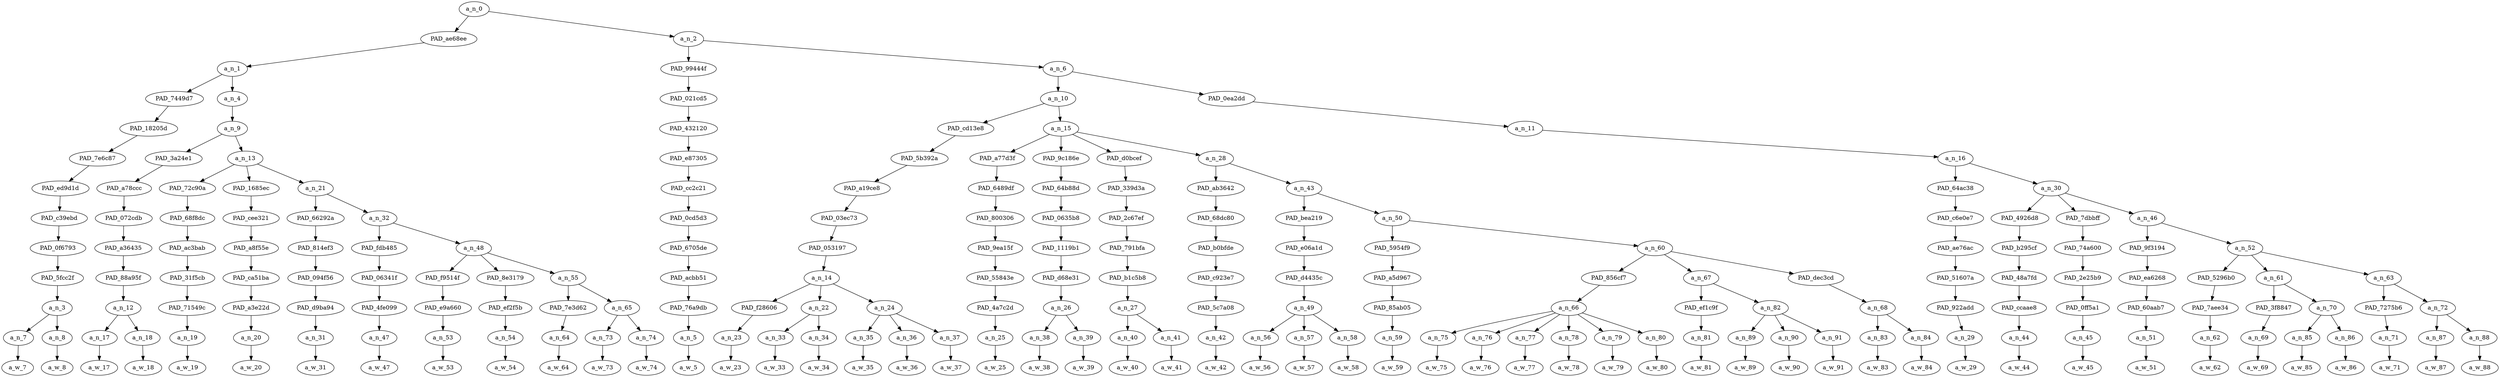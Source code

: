 strict digraph "" {
	a_n_0	[div_dir=1,
		index=0,
		level=12,
		pos="12.22677951388889,12!",
		text_span="[0, 1, 2, 3, 4, 5, 6, 7, 8, 9, 10, 11, 12, 13, 14, 15, 16, 17, 18, 19, 20, 21, 22, 23, 24, 25, 26, 27, 28, 29, 30, 31, 32, 33, 34, \
35, 36, 37, 38, 39, 40, 41, 42, 43, 44, 45, 46, 47, 48, 49, 50, 51, 52]",
		value=1.00000001];
	PAD_ae68ee	[div_dir=1,
		index=0,
		level=11,
		pos="2.213541666666667,11!",
		text_span="[0, 1, 2, 3, 4, 5, 6, 7, 8, 9, 10, 11, 12]",
		value=0.31120573];
	a_n_0 -> PAD_ae68ee;
	a_n_2	[div_dir=1,
		index=1,
		level=11,
		pos="22.24001736111111,11!",
		text_span="[13, 14, 15, 16, 17, 18, 19, 20, 21, 22, 23, 24, 25, 26, 27, 28, 29, 30, 31, 32, 33, 34, 35, 36, 37, 38, 39, 40, 41, 42, 43, 44, \
45, 46, 47, 48, 49, 50, 51, 52]",
		value=0.68834844];
	a_n_0 -> a_n_2;
	a_n_1	[div_dir=1,
		index=0,
		level=10,
		pos="2.213541666666667,10!",
		text_span="[0, 1, 2, 3, 4, 5, 6, 7, 8, 9, 10, 11, 12]",
		value=0.31120573];
	PAD_ae68ee -> a_n_1;
	PAD_7449d7	[div_dir=1,
		index=0,
		level=9,
		pos="0.5,9!",
		text_span="[0, 1]",
		value=0.05360829];
	a_n_1 -> PAD_7449d7;
	a_n_4	[div_dir=1,
		index=1,
		level=9,
		pos="3.9270833333333335,9!",
		text_span="[2, 3, 4, 5, 6, 7, 8, 9, 10, 11, 12]",
		value=0.25721096];
	a_n_1 -> a_n_4;
	PAD_18205d	[div_dir=1,
		index=0,
		level=8,
		pos="0.5,8!",
		text_span="[0, 1]",
		value=0.05360829];
	PAD_7449d7 -> PAD_18205d;
	PAD_7e6c87	[div_dir=1,
		index=0,
		level=7,
		pos="0.5,7!",
		text_span="[0, 1]",
		value=0.05360829];
	PAD_18205d -> PAD_7e6c87;
	PAD_ed9d1d	[div_dir=1,
		index=0,
		level=6,
		pos="0.5,6!",
		text_span="[0, 1]",
		value=0.05360829];
	PAD_7e6c87 -> PAD_ed9d1d;
	PAD_c39ebd	[div_dir=1,
		index=0,
		level=5,
		pos="0.5,5!",
		text_span="[0, 1]",
		value=0.05360829];
	PAD_ed9d1d -> PAD_c39ebd;
	PAD_0f6793	[div_dir=1,
		index=0,
		level=4,
		pos="0.5,4!",
		text_span="[0, 1]",
		value=0.05360829];
	PAD_c39ebd -> PAD_0f6793;
	PAD_5fcc2f	[div_dir=1,
		index=0,
		level=3,
		pos="0.5,3!",
		text_span="[0, 1]",
		value=0.05360829];
	PAD_0f6793 -> PAD_5fcc2f;
	a_n_3	[div_dir=1,
		index=0,
		level=2,
		pos="0.5,2!",
		text_span="[0, 1]",
		value=0.05360829];
	PAD_5fcc2f -> a_n_3;
	a_n_7	[div_dir=1,
		index=0,
		level=1,
		pos="0.0,1!",
		text_span="[0]",
		value=0.03340956];
	a_n_3 -> a_n_7;
	a_n_8	[div_dir=-1,
		index=1,
		level=1,
		pos="1.0,1!",
		text_span="[1]",
		value=0.01992515];
	a_n_3 -> a_n_8;
	a_w_7	[div_dir=0,
		index=0,
		level=0,
		pos="0,0!",
		text_span="[0]",
		value=pro];
	a_n_7 -> a_w_7;
	a_w_8	[div_dir=0,
		index=1,
		level=0,
		pos="1,0!",
		text_span="[1]",
		value=tip];
	a_n_8 -> a_w_8;
	a_n_9	[div_dir=1,
		index=1,
		level=8,
		pos="3.9270833333333335,8!",
		text_span="[2, 3, 4, 5, 6, 7, 8, 9, 10, 11, 12]",
		value=0.25690067];
	a_n_4 -> a_n_9;
	PAD_3a24e1	[div_dir=1,
		index=1,
		level=7,
		pos="2.5,7!",
		text_span="[2, 3]",
		value=0.12729480];
	a_n_9 -> PAD_3a24e1;
	a_n_13	[div_dir=1,
		index=2,
		level=7,
		pos="5.354166666666667,7!",
		text_span="[4, 5, 6, 7, 8, 9, 10, 11, 12]",
		value=0.12929558];
	a_n_9 -> a_n_13;
	PAD_a78ccc	[div_dir=1,
		index=1,
		level=6,
		pos="2.5,6!",
		text_span="[2, 3]",
		value=0.12729480];
	PAD_3a24e1 -> PAD_a78ccc;
	PAD_072cdb	[div_dir=1,
		index=1,
		level=5,
		pos="2.5,5!",
		text_span="[2, 3]",
		value=0.12729480];
	PAD_a78ccc -> PAD_072cdb;
	PAD_a36435	[div_dir=1,
		index=1,
		level=4,
		pos="2.5,4!",
		text_span="[2, 3]",
		value=0.12729480];
	PAD_072cdb -> PAD_a36435;
	PAD_88a95f	[div_dir=1,
		index=1,
		level=3,
		pos="2.5,3!",
		text_span="[2, 3]",
		value=0.12729480];
	PAD_a36435 -> PAD_88a95f;
	a_n_12	[div_dir=1,
		index=1,
		level=2,
		pos="2.5,2!",
		text_span="[2, 3]",
		value=0.12729480];
	PAD_88a95f -> a_n_12;
	a_n_17	[div_dir=-1,
		index=2,
		level=1,
		pos="2.0,1!",
		text_span="[2]",
		value=0.02654278];
	a_n_12 -> a_n_17;
	a_n_18	[div_dir=1,
		index=3,
		level=1,
		pos="3.0,1!",
		text_span="[3]",
		value=0.10038490];
	a_n_12 -> a_n_18;
	a_w_17	[div_dir=0,
		index=2,
		level=0,
		pos="2,0!",
		text_span="[2]",
		value=the];
	a_n_17 -> a_w_17;
	a_w_18	[div_dir=0,
		index=3,
		level=0,
		pos="3,0!",
		text_span="[3]",
		value=niggers];
	a_n_18 -> a_w_18;
	PAD_72c90a	[div_dir=1,
		index=2,
		level=6,
		pos="4.0,6!",
		text_span="[4]",
		value=0.01042617];
	a_n_13 -> PAD_72c90a;
	PAD_1685ec	[div_dir=-1,
		index=3,
		level=6,
		pos="5.0,6!",
		text_span="[5]",
		value=0.00851120];
	a_n_13 -> PAD_1685ec;
	a_n_21	[div_dir=1,
		index=4,
		level=6,
		pos="7.0625,6!",
		text_span="[6, 7, 8, 9, 10, 11, 12]",
		value=0.11021632];
	a_n_13 -> a_n_21;
	PAD_68f8dc	[div_dir=1,
		index=2,
		level=5,
		pos="4.0,5!",
		text_span="[4]",
		value=0.01042617];
	PAD_72c90a -> PAD_68f8dc;
	PAD_ac3bab	[div_dir=1,
		index=2,
		level=4,
		pos="4.0,4!",
		text_span="[4]",
		value=0.01042617];
	PAD_68f8dc -> PAD_ac3bab;
	PAD_31f5cb	[div_dir=1,
		index=2,
		level=3,
		pos="4.0,3!",
		text_span="[4]",
		value=0.01042617];
	PAD_ac3bab -> PAD_31f5cb;
	PAD_71549c	[div_dir=1,
		index=2,
		level=2,
		pos="4.0,2!",
		text_span="[4]",
		value=0.01042617];
	PAD_31f5cb -> PAD_71549c;
	a_n_19	[div_dir=1,
		index=4,
		level=1,
		pos="4.0,1!",
		text_span="[4]",
		value=0.01042617];
	PAD_71549c -> a_n_19;
	a_w_19	[div_dir=0,
		index=4,
		level=0,
		pos="4,0!",
		text_span="[4]",
		value=do];
	a_n_19 -> a_w_19;
	PAD_cee321	[div_dir=-1,
		index=3,
		level=5,
		pos="5.0,5!",
		text_span="[5]",
		value=0.00851120];
	PAD_1685ec -> PAD_cee321;
	PAD_a8f55e	[div_dir=-1,
		index=3,
		level=4,
		pos="5.0,4!",
		text_span="[5]",
		value=0.00851120];
	PAD_cee321 -> PAD_a8f55e;
	PAD_ca51ba	[div_dir=-1,
		index=3,
		level=3,
		pos="5.0,3!",
		text_span="[5]",
		value=0.00851120];
	PAD_a8f55e -> PAD_ca51ba;
	PAD_a3e22d	[div_dir=-1,
		index=3,
		level=2,
		pos="5.0,2!",
		text_span="[5]",
		value=0.00851120];
	PAD_ca51ba -> PAD_a3e22d;
	a_n_20	[div_dir=-1,
		index=5,
		level=1,
		pos="5.0,1!",
		text_span="[5]",
		value=0.00851120];
	PAD_a3e22d -> a_n_20;
	a_w_20	[div_dir=0,
		index=5,
		level=0,
		pos="5,0!",
		text_span="[5]",
		value=not];
	a_n_20 -> a_w_20;
	PAD_66292a	[div_dir=1,
		index=4,
		level=5,
		pos="6.0,5!",
		text_span="[6]",
		value=0.00985726];
	a_n_21 -> PAD_66292a;
	a_n_32	[div_dir=1,
		index=5,
		level=5,
		pos="8.125,5!",
		text_span="[7, 8, 9, 10, 11, 12]",
		value=0.10020327];
	a_n_21 -> a_n_32;
	PAD_814ef3	[div_dir=1,
		index=4,
		level=4,
		pos="6.0,4!",
		text_span="[6]",
		value=0.00985726];
	PAD_66292a -> PAD_814ef3;
	PAD_094f56	[div_dir=1,
		index=4,
		level=3,
		pos="6.0,3!",
		text_span="[6]",
		value=0.00985726];
	PAD_814ef3 -> PAD_094f56;
	PAD_d9ba94	[div_dir=1,
		index=4,
		level=2,
		pos="6.0,2!",
		text_span="[6]",
		value=0.00985726];
	PAD_094f56 -> PAD_d9ba94;
	a_n_31	[div_dir=1,
		index=6,
		level=1,
		pos="6.0,1!",
		text_span="[6]",
		value=0.00985726];
	PAD_d9ba94 -> a_n_31;
	a_w_31	[div_dir=0,
		index=6,
		level=0,
		pos="6,0!",
		text_span="[6]",
		value=care];
	a_n_31 -> a_w_31;
	PAD_fdb485	[div_dir=1,
		index=5,
		level=4,
		pos="7.0,4!",
		text_span="[7]",
		value=0.00865190];
	a_n_32 -> PAD_fdb485;
	a_n_48	[div_dir=1,
		index=6,
		level=4,
		pos="9.25,4!",
		text_span="[8, 9, 10, 11, 12]",
		value=0.09140537];
	a_n_32 -> a_n_48;
	PAD_06341f	[div_dir=1,
		index=5,
		level=3,
		pos="7.0,3!",
		text_span="[7]",
		value=0.00865190];
	PAD_fdb485 -> PAD_06341f;
	PAD_4fe099	[div_dir=1,
		index=5,
		level=2,
		pos="7.0,2!",
		text_span="[7]",
		value=0.00865190];
	PAD_06341f -> PAD_4fe099;
	a_n_47	[div_dir=1,
		index=7,
		level=1,
		pos="7.0,1!",
		text_span="[7]",
		value=0.00865190];
	PAD_4fe099 -> a_n_47;
	a_w_47	[div_dir=0,
		index=7,
		level=0,
		pos="7,0!",
		text_span="[7]",
		value=if];
	a_n_47 -> a_w_47;
	PAD_f9514f	[div_dir=1,
		index=6,
		level=3,
		pos="8.0,3!",
		text_span="[8]",
		value=0.01058551];
	a_n_48 -> PAD_f9514f;
	PAD_8e3179	[div_dir=-1,
		index=7,
		level=3,
		pos="9.0,3!",
		text_span="[9]",
		value=0.00914380];
	a_n_48 -> PAD_8e3179;
	a_n_55	[div_dir=1,
		index=8,
		level=3,
		pos="10.75,3!",
		text_span="[10, 11, 12]",
		value=0.07153117];
	a_n_48 -> a_n_55;
	PAD_e9a660	[div_dir=1,
		index=6,
		level=2,
		pos="8.0,2!",
		text_span="[8]",
		value=0.01058551];
	PAD_f9514f -> PAD_e9a660;
	a_n_53	[div_dir=1,
		index=8,
		level=1,
		pos="8.0,1!",
		text_span="[8]",
		value=0.01058551];
	PAD_e9a660 -> a_n_53;
	a_w_53	[div_dir=0,
		index=8,
		level=0,
		pos="8,0!",
		text_span="[8]",
		value=you];
	a_n_53 -> a_w_53;
	PAD_ef2f5b	[div_dir=-1,
		index=7,
		level=2,
		pos="9.0,2!",
		text_span="[9]",
		value=0.00914380];
	PAD_8e3179 -> PAD_ef2f5b;
	a_n_54	[div_dir=-1,
		index=9,
		level=1,
		pos="9.0,1!",
		text_span="[9]",
		value=0.00914380];
	PAD_ef2f5b -> a_n_54;
	a_w_54	[div_dir=0,
		index=9,
		level=0,
		pos="9,0!",
		text_span="[9]",
		value=never];
	a_n_54 -> a_w_54;
	PAD_7e3d62	[div_dir=1,
		index=8,
		level=2,
		pos="10.0,2!",
		text_span="[10]",
		value=0.01147275];
	a_n_55 -> PAD_7e3d62;
	a_n_65	[div_dir=1,
		index=9,
		level=2,
		pos="11.5,2!",
		text_span="[11, 12]",
		value=0.05991284];
	a_n_55 -> a_n_65;
	a_n_64	[div_dir=1,
		index=10,
		level=1,
		pos="10.0,1!",
		text_span="[10]",
		value=0.01147275];
	PAD_7e3d62 -> a_n_64;
	a_w_64	[div_dir=0,
		index=10,
		level=0,
		pos="10,0!",
		text_span="[10]",
		value=owned];
	a_n_64 -> a_w_64;
	a_n_73	[div_dir=1,
		index=11,
		level=1,
		pos="11.0,1!",
		text_span="[11]",
		value=0.01964088];
	a_n_65 -> a_n_73;
	a_n_74	[div_dir=1,
		index=12,
		level=1,
		pos="12.0,1!",
		text_span="[12]",
		value=0.04011290];
	a_n_65 -> a_n_74;
	a_w_73	[div_dir=0,
		index=11,
		level=0,
		pos="11,0!",
		text_span="[11]",
		value=slaves];
	a_n_73 -> a_w_73;
	a_w_74	[div_dir=0,
		index=12,
		level=0,
		pos="12,0!",
		text_span="[12]",
		value=granddaddy];
	a_n_74 -> a_w_74;
	PAD_99444f	[div_dir=1,
		index=1,
		level=10,
		pos="13.0,10!",
		text_span="[13]",
		value=0.01380167];
	a_n_2 -> PAD_99444f;
	a_n_6	[div_dir=1,
		index=2,
		level=10,
		pos="31.48003472222222,10!",
		text_span="[14, 15, 16, 17, 18, 19, 20, 21, 22, 23, 24, 25, 26, 27, 28, 29, 30, 31, 32, 33, 34, 35, 36, 37, 38, 39, 40, 41, 42, 43, 44, 45, \
46, 47, 48, 49, 50, 51, 52]",
		value=0.67425942];
	a_n_2 -> a_n_6;
	PAD_021cd5	[div_dir=1,
		index=2,
		level=9,
		pos="13.0,9!",
		text_span="[13]",
		value=0.01380167];
	PAD_99444f -> PAD_021cd5;
	PAD_432120	[div_dir=1,
		index=2,
		level=8,
		pos="13.0,8!",
		text_span="[13]",
		value=0.01380167];
	PAD_021cd5 -> PAD_432120;
	PAD_e87305	[div_dir=1,
		index=3,
		level=7,
		pos="13.0,7!",
		text_span="[13]",
		value=0.01380167];
	PAD_432120 -> PAD_e87305;
	PAD_cc2c21	[div_dir=1,
		index=5,
		level=6,
		pos="13.0,6!",
		text_span="[13]",
		value=0.01380167];
	PAD_e87305 -> PAD_cc2c21;
	PAD_0cd5d3	[div_dir=1,
		index=6,
		level=5,
		pos="13.0,5!",
		text_span="[13]",
		value=0.01380167];
	PAD_cc2c21 -> PAD_0cd5d3;
	PAD_6705de	[div_dir=1,
		index=7,
		level=4,
		pos="13.0,4!",
		text_span="[13]",
		value=0.01380167];
	PAD_0cd5d3 -> PAD_6705de;
	PAD_acbb51	[div_dir=1,
		index=9,
		level=3,
		pos="13.0,3!",
		text_span="[13]",
		value=0.01380167];
	PAD_6705de -> PAD_acbb51;
	PAD_76a9db	[div_dir=1,
		index=10,
		level=2,
		pos="13.0,2!",
		text_span="[13]",
		value=0.01380167];
	PAD_acbb51 -> PAD_76a9db;
	a_n_5	[div_dir=1,
		index=13,
		level=1,
		pos="13.0,1!",
		text_span="[13]",
		value=0.01380167];
	PAD_76a9db -> a_n_5;
	a_w_5	[div_dir=0,
		index=13,
		level=0,
		pos="13,0!",
		text_span="[13]",
		value=fought];
	a_n_5 -> a_w_5;
	a_n_10	[div_dir=1,
		index=3,
		level=9,
		pos="19.640625,9!",
		text_span="[14, 15, 16, 17, 18, 19, 20, 21, 22, 23, 24, 25, 26, 27, 28, 29, 30, 31, 32, 33, 34, 35, 36, 37, 38, 39, 40, 41]",
		value=0.43773334];
	a_n_6 -> a_n_10;
	PAD_0ea2dd	[div_dir=1,
		index=4,
		level=9,
		pos="43.31944444444444,9!",
		text_span="[42, 43, 44, 45, 46, 47, 48, 49, 50, 51, 52]",
		value=0.23624563];
	a_n_6 -> PAD_0ea2dd;
	PAD_cd13e8	[div_dir=1,
		index=3,
		level=8,
		pos="16.166666666666668,8!",
		text_span="[14, 15, 16, 17, 18, 19]",
		value=0.11065839];
	a_n_10 -> PAD_cd13e8;
	a_n_15	[div_dir=1,
		index=4,
		level=8,
		pos="23.114583333333332,8!",
		text_span="[20, 21, 22, 23, 24, 25, 26, 27, 28, 29, 30, 31, 32, 33, 34, 35, 36, 37, 38, 39, 40, 41]",
		value=0.32685335];
	a_n_10 -> a_n_15;
	PAD_5b392a	[div_dir=1,
		index=4,
		level=7,
		pos="16.166666666666668,7!",
		text_span="[14, 15, 16, 17, 18, 19]",
		value=0.11065839];
	PAD_cd13e8 -> PAD_5b392a;
	PAD_a19ce8	[div_dir=1,
		index=6,
		level=6,
		pos="16.166666666666668,6!",
		text_span="[14, 15, 16, 17, 18, 19]",
		value=0.11065839];
	PAD_5b392a -> PAD_a19ce8;
	PAD_03ec73	[div_dir=1,
		index=7,
		level=5,
		pos="16.166666666666668,5!",
		text_span="[14, 15, 16, 17, 18, 19]",
		value=0.11065839];
	PAD_a19ce8 -> PAD_03ec73;
	PAD_053197	[div_dir=1,
		index=8,
		level=4,
		pos="16.166666666666668,4!",
		text_span="[14, 15, 16, 17, 18, 19]",
		value=0.11065839];
	PAD_03ec73 -> PAD_053197;
	a_n_14	[div_dir=1,
		index=10,
		level=3,
		pos="16.166666666666668,3!",
		text_span="[14, 15, 16, 17, 18, 19]",
		value=0.11065839];
	PAD_053197 -> a_n_14;
	PAD_f28606	[div_dir=1,
		index=12,
		level=2,
		pos="16.0,2!",
		text_span="[16]",
		value=0.01000637];
	a_n_14 -> PAD_f28606;
	a_n_22	[div_dir=1,
		index=11,
		level=2,
		pos="14.5,2!",
		text_span="[14, 15]",
		value=0.05841039];
	a_n_14 -> a_n_22;
	a_n_24	[div_dir=1,
		index=13,
		level=2,
		pos="18.0,2!",
		text_span="[17, 18, 19]",
		value=0.04212960];
	a_n_14 -> a_n_24;
	a_n_23	[div_dir=1,
		index=16,
		level=1,
		pos="16.0,1!",
		text_span="[16]",
		value=0.01000637];
	PAD_f28606 -> a_n_23;
	a_w_23	[div_dir=0,
		index=16,
		level=0,
		pos="16,0!",
		text_span="[16]",
		value=or];
	a_n_23 -> a_w_23;
	a_n_33	[div_dir=1,
		index=14,
		level=1,
		pos="14.0,1!",
		text_span="[14]",
		value=0.01157302];
	a_n_22 -> a_n_33;
	a_n_34	[div_dir=1,
		index=15,
		level=1,
		pos="15.0,1!",
		text_span="[15]",
		value=0.04672007];
	a_n_22 -> a_n_34;
	a_w_33	[div_dir=0,
		index=14,
		level=0,
		pos="14,0!",
		text_span="[14]",
		value=the1];
	a_n_33 -> a_w_33;
	a_w_34	[div_dir=0,
		index=15,
		level=0,
		pos="15,0!",
		text_span="[15]",
		value=natzis];
	a_n_34 -> a_w_34;
	a_n_35	[div_dir=1,
		index=17,
		level=1,
		pos="17.0,1!",
		text_span="[17]",
		value=0.01028299];
	a_n_24 -> a_n_35;
	a_n_36	[div_dir=1,
		index=18,
		level=1,
		pos="18.0,1!",
		text_span="[18]",
		value=0.01094559];
	a_n_24 -> a_n_36;
	a_n_37	[div_dir=1,
		index=19,
		level=1,
		pos="19.0,1!",
		text_span="[19]",
		value=0.02087121];
	a_n_24 -> a_n_37;
	a_w_35	[div_dir=0,
		index=17,
		level=0,
		pos="17,0!",
		text_span="[17]",
		value=great];
	a_n_35 -> a_w_35;
	a_w_36	[div_dir=0,
		index=18,
		level=0,
		pos="18,0!",
		text_span="[18]",
		value=great1];
	a_n_36 -> a_w_36;
	a_w_37	[div_dir=0,
		index=19,
		level=0,
		pos="19,0!",
		text_span="[19]",
		value=grandad];
	a_n_37 -> a_w_37;
	PAD_a77d3f	[div_dir=1,
		index=5,
		level=7,
		pos="20.0,7!",
		text_span="[20]",
		value=0.01208605];
	a_n_15 -> PAD_a77d3f;
	PAD_9c186e	[div_dir=1,
		index=6,
		level=7,
		pos="21.5,7!",
		text_span="[21, 22]",
		value=0.02236447];
	a_n_15 -> PAD_9c186e;
	PAD_d0bcef	[div_dir=1,
		index=7,
		level=7,
		pos="23.5,7!",
		text_span="[23, 24]",
		value=0.02418714];
	a_n_15 -> PAD_d0bcef;
	a_n_28	[div_dir=1,
		index=8,
		level=7,
		pos="27.458333333333332,7!",
		text_span="[25, 26, 27, 28, 29, 30, 31, 32, 33, 34, 35, 36, 37, 38, 39, 40, 41]",
		value=0.26802441];
	a_n_15 -> a_n_28;
	PAD_6489df	[div_dir=1,
		index=7,
		level=6,
		pos="20.0,6!",
		text_span="[20]",
		value=0.01208605];
	PAD_a77d3f -> PAD_6489df;
	PAD_800306	[div_dir=1,
		index=8,
		level=5,
		pos="20.0,5!",
		text_span="[20]",
		value=0.01208605];
	PAD_6489df -> PAD_800306;
	PAD_9ea15f	[div_dir=1,
		index=9,
		level=4,
		pos="20.0,4!",
		text_span="[20]",
		value=0.01208605];
	PAD_800306 -> PAD_9ea15f;
	PAD_55843e	[div_dir=1,
		index=11,
		level=3,
		pos="20.0,3!",
		text_span="[20]",
		value=0.01208605];
	PAD_9ea15f -> PAD_55843e;
	PAD_4a7c2d	[div_dir=1,
		index=14,
		level=2,
		pos="20.0,2!",
		text_span="[20]",
		value=0.01208605];
	PAD_55843e -> PAD_4a7c2d;
	a_n_25	[div_dir=1,
		index=20,
		level=1,
		pos="20.0,1!",
		text_span="[20]",
		value=0.01208605];
	PAD_4a7c2d -> a_n_25;
	a_w_25	[div_dir=0,
		index=20,
		level=0,
		pos="20,0!",
		text_span="[20]",
		value=ground];
	a_n_25 -> a_w_25;
	PAD_64b88d	[div_dir=1,
		index=8,
		level=6,
		pos="21.5,6!",
		text_span="[21, 22]",
		value=0.02236447];
	PAD_9c186e -> PAD_64b88d;
	PAD_0635b8	[div_dir=1,
		index=9,
		level=5,
		pos="21.5,5!",
		text_span="[21, 22]",
		value=0.02236447];
	PAD_64b88d -> PAD_0635b8;
	PAD_1119b1	[div_dir=1,
		index=10,
		level=4,
		pos="21.5,4!",
		text_span="[21, 22]",
		value=0.02236447];
	PAD_0635b8 -> PAD_1119b1;
	PAD_d68e31	[div_dir=1,
		index=12,
		level=3,
		pos="21.5,3!",
		text_span="[21, 22]",
		value=0.02236447];
	PAD_1119b1 -> PAD_d68e31;
	a_n_26	[div_dir=1,
		index=15,
		level=2,
		pos="21.5,2!",
		text_span="[21, 22]",
		value=0.02236447];
	PAD_d68e31 -> a_n_26;
	a_n_38	[div_dir=1,
		index=21,
		level=1,
		pos="21.0,1!",
		text_span="[21]",
		value=0.01045497];
	a_n_26 -> a_n_38;
	a_n_39	[div_dir=-1,
		index=22,
		level=1,
		pos="22.0,1!",
		text_span="[22]",
		value=0.01189854];
	a_n_26 -> a_n_39;
	a_w_38	[div_dir=0,
		index=21,
		level=0,
		pos="21,0!",
		text_span="[21]",
		value=the2];
	a_n_38 -> a_w_38;
	a_w_39	[div_dir=0,
		index=22,
		level=0,
		pos="22,0!",
		text_span="[22]",
		value=confederacy];
	a_n_39 -> a_w_39;
	PAD_339d3a	[div_dir=1,
		index=9,
		level=6,
		pos="23.5,6!",
		text_span="[23, 24]",
		value=0.02418714];
	PAD_d0bcef -> PAD_339d3a;
	PAD_2c67ef	[div_dir=1,
		index=10,
		level=5,
		pos="23.5,5!",
		text_span="[23, 24]",
		value=0.02418714];
	PAD_339d3a -> PAD_2c67ef;
	PAD_791bfa	[div_dir=1,
		index=11,
		level=4,
		pos="23.5,4!",
		text_span="[23, 24]",
		value=0.02418714];
	PAD_2c67ef -> PAD_791bfa;
	PAD_b1c5b8	[div_dir=1,
		index=13,
		level=3,
		pos="23.5,3!",
		text_span="[23, 24]",
		value=0.02418714];
	PAD_791bfa -> PAD_b1c5b8;
	a_n_27	[div_dir=1,
		index=16,
		level=2,
		pos="23.5,2!",
		text_span="[23, 24]",
		value=0.02418714];
	PAD_b1c5b8 -> a_n_27;
	a_n_40	[div_dir=-1,
		index=23,
		level=1,
		pos="23.0,1!",
		text_span="[23]",
		value=0.00909033];
	a_n_27 -> a_n_40;
	a_n_41	[div_dir=1,
		index=24,
		level=1,
		pos="24.0,1!",
		text_span="[24]",
		value=0.01503544];
	a_n_27 -> a_n_41;
	a_w_40	[div_dir=0,
		index=23,
		level=0,
		pos="23,0!",
		text_span="[23]",
		value=into];
	a_n_40 -> a_w_40;
	a_w_41	[div_dir=0,
		index=24,
		level=0,
		pos="24,0!",
		text_span="[24]",
		value=dust];
	a_n_41 -> a_w_41;
	PAD_ab3642	[div_dir=1,
		index=10,
		level=6,
		pos="25.0,6!",
		text_span="[25]",
		value=0.00909662];
	a_n_28 -> PAD_ab3642;
	a_n_43	[div_dir=1,
		index=11,
		level=6,
		pos="29.916666666666664,6!",
		text_span="[26, 27, 28, 29, 30, 31, 32, 33, 34, 35, 36, 37, 38, 39, 40, 41]",
		value=0.25875375];
	a_n_28 -> a_n_43;
	PAD_68dc80	[div_dir=1,
		index=11,
		level=5,
		pos="25.0,5!",
		text_span="[25]",
		value=0.00909662];
	PAD_ab3642 -> PAD_68dc80;
	PAD_b0bfde	[div_dir=1,
		index=12,
		level=4,
		pos="25.0,4!",
		text_span="[25]",
		value=0.00909662];
	PAD_68dc80 -> PAD_b0bfde;
	PAD_c923e7	[div_dir=1,
		index=14,
		level=3,
		pos="25.0,3!",
		text_span="[25]",
		value=0.00909662];
	PAD_b0bfde -> PAD_c923e7;
	PAD_5c7a08	[div_dir=1,
		index=17,
		level=2,
		pos="25.0,2!",
		text_span="[25]",
		value=0.00909662];
	PAD_c923e7 -> PAD_5c7a08;
	a_n_42	[div_dir=1,
		index=25,
		level=1,
		pos="25.0,1!",
		text_span="[25]",
		value=0.00909662];
	PAD_5c7a08 -> a_n_42;
	a_w_42	[div_dir=0,
		index=25,
		level=0,
		pos="25,0!",
		text_span="[25]",
		value=with];
	a_n_42 -> a_w_42;
	PAD_bea219	[div_dir=1,
		index=12,
		level=5,
		pos="27.0,5!",
		text_span="[26, 27, 28]",
		value=0.03983780];
	a_n_43 -> PAD_bea219;
	a_n_50	[div_dir=1,
		index=13,
		level=5,
		pos="32.83333333333333,5!",
		text_span="[29, 30, 31, 32, 33, 34, 35, 36, 37, 38, 39, 40, 41]",
		value=0.21874769];
	a_n_43 -> a_n_50;
	PAD_e06a1d	[div_dir=1,
		index=13,
		level=4,
		pos="27.0,4!",
		text_span="[26, 27, 28]",
		value=0.03983780];
	PAD_bea219 -> PAD_e06a1d;
	PAD_d4435c	[div_dir=1,
		index=15,
		level=3,
		pos="27.0,3!",
		text_span="[26, 27, 28]",
		value=0.03983780];
	PAD_e06a1d -> PAD_d4435c;
	a_n_49	[div_dir=1,
		index=18,
		level=2,
		pos="27.0,2!",
		text_span="[26, 27, 28]",
		value=0.03983780];
	PAD_d4435c -> a_n_49;
	a_n_56	[div_dir=1,
		index=26,
		level=1,
		pos="26.0,1!",
		text_span="[26]",
		value=0.00909033];
	a_n_49 -> a_n_56;
	a_n_57	[div_dir=1,
		index=27,
		level=1,
		pos="27.0,1!",
		text_span="[27]",
		value=0.01751527];
	a_n_49 -> a_n_57;
	a_n_58	[div_dir=1,
		index=28,
		level=1,
		pos="28.0,1!",
		text_span="[28]",
		value=0.01310007];
	a_n_49 -> a_n_58;
	a_w_56	[div_dir=0,
		index=26,
		level=0,
		pos="26,0!",
		text_span="[26]",
		value=the3];
	a_n_56 -> a_w_56;
	a_w_57	[div_dir=0,
		index=27,
		level=0,
		pos="27,0!",
		text_span="[27]",
		value=boot];
	a_n_57 -> a_w_57;
	a_w_58	[div_dir=0,
		index=28,
		level=0,
		pos="28,0!",
		text_span="[28]",
		value=heel];
	a_n_58 -> a_w_58;
	PAD_5954f9	[div_dir=1,
		index=14,
		level=4,
		pos="29.0,4!",
		text_span="[29]",
		value=0.00921209];
	a_n_50 -> PAD_5954f9;
	a_n_60	[div_dir=1,
		index=15,
		level=4,
		pos="36.666666666666664,4!",
		text_span="[30, 31, 32, 33, 34, 35, 36, 37, 38, 39, 40, 41]",
		value=0.20941106];
	a_n_50 -> a_n_60;
	PAD_a5d967	[div_dir=1,
		index=16,
		level=3,
		pos="29.0,3!",
		text_span="[29]",
		value=0.00921209];
	PAD_5954f9 -> PAD_a5d967;
	PAD_85ab05	[div_dir=1,
		index=19,
		level=2,
		pos="29.0,2!",
		text_span="[29]",
		value=0.00921209];
	PAD_a5d967 -> PAD_85ab05;
	a_n_59	[div_dir=1,
		index=29,
		level=1,
		pos="29.0,1!",
		text_span="[29]",
		value=0.00921209];
	PAD_85ab05 -> a_n_59;
	a_w_59	[div_dir=0,
		index=29,
		level=0,
		pos="29,0!",
		text_span="[29]",
		value=of];
	a_n_59 -> a_w_59;
	PAD_856cf7	[div_dir=1,
		index=17,
		level=3,
		pos="32.5,3!",
		text_span="[30, 31, 32, 33, 34, 35]",
		value=0.14156299];
	a_n_60 -> PAD_856cf7;
	a_n_67	[div_dir=1,
		index=18,
		level=3,
		pos="37.0,3!",
		text_span="[36, 37, 38, 39]",
		value=0.04551017];
	a_n_60 -> a_n_67;
	PAD_dec3cd	[div_dir=1,
		index=19,
		level=3,
		pos="40.5,3!",
		text_span="[40, 41]",
		value=0.02221121];
	a_n_60 -> PAD_dec3cd;
	a_n_66	[div_dir=1,
		index=20,
		level=2,
		pos="32.5,2!",
		text_span="[30, 31, 32, 33, 34, 35]",
		value=0.14156299];
	PAD_856cf7 -> a_n_66;
	a_n_75	[div_dir=1,
		index=30,
		level=1,
		pos="30.0,1!",
		text_span="[30]",
		value=0.01084353];
	a_n_66 -> a_n_75;
	a_n_76	[div_dir=1,
		index=31,
		level=1,
		pos="31.0,1!",
		text_span="[31]",
		value=0.01885206];
	a_n_66 -> a_n_76;
	a_n_77	[div_dir=-1,
		index=32,
		level=1,
		pos="32.0,1!",
		text_span="[32]",
		value=0.01753145];
	a_n_66 -> a_n_77;
	a_n_78	[div_dir=1,
		index=33,
		level=1,
		pos="33.0,1!",
		text_span="[33]",
		value=0.02079122];
	a_n_66 -> a_n_78;
	a_n_79	[div_dir=1,
		index=34,
		level=1,
		pos="34.0,1!",
		text_span="[34]",
		value=0.06049066];
	a_n_66 -> a_n_79;
	a_n_80	[div_dir=1,
		index=35,
		level=1,
		pos="35.0,1!",
		text_span="[35]",
		value=0.01294113];
	a_n_66 -> a_n_80;
	a_w_75	[div_dir=0,
		index=30,
		level=0,
		pos="30,0!",
		text_span="[30]",
		value=the4];
	a_n_75 -> a_w_75;
	a_w_76	[div_dir=0,
		index=31,
		level=0,
		pos="31,0!",
		text_span="[31]",
		value=proto];
	a_n_76 -> a_w_76;
	a_w_77	[div_dir=0,
		index=32,
		level=0,
		pos="32,0!",
		text_span="[32]",
		value=bolshevik];
	a_n_77 -> a_w_77;
	a_w_78	[div_dir=0,
		index=33,
		level=0,
		pos="33,0!",
		text_span="[33]",
		value=yankee];
	a_n_78 -> a_w_78;
	a_w_79	[div_dir=0,
		index=34,
		level=0,
		pos="34,0!",
		text_span="[34]",
		value=gubment];
	a_n_79 -> a_w_79;
	a_w_80	[div_dir=0,
		index=35,
		level=0,
		pos="35,0!",
		text_span="[35]",
		value=force];
	a_n_80 -> a_w_80;
	PAD_ef1c9f	[div_dir=1,
		index=21,
		level=2,
		pos="36.0,2!",
		text_span="[36]",
		value=0.00945430];
	a_n_67 -> PAD_ef1c9f;
	a_n_82	[div_dir=1,
		index=22,
		level=2,
		pos="38.0,2!",
		text_span="[37, 38, 39]",
		value=0.03601026];
	a_n_67 -> a_n_82;
	a_n_81	[div_dir=1,
		index=36,
		level=1,
		pos="36.0,1!",
		text_span="[36]",
		value=0.00945430];
	PAD_ef1c9f -> a_n_81;
	a_w_81	[div_dir=0,
		index=36,
		level=0,
		pos="36,0!",
		text_span="[36]",
		value=of1];
	a_n_81 -> a_w_81;
	a_n_89	[div_dir=1,
		index=37,
		level=1,
		pos="37.0,1!",
		text_span="[37]",
		value=0.01323859];
	a_n_82 -> a_n_89;
	a_n_90	[div_dir=1,
		index=38,
		level=1,
		pos="38.0,1!",
		text_span="[38]",
		value=0.00960406];
	a_n_82 -> a_n_90;
	a_n_91	[div_dir=1,
		index=39,
		level=1,
		pos="39.0,1!",
		text_span="[39]",
		value=0.01311826];
	a_n_82 -> a_n_91;
	a_w_89	[div_dir=0,
		index=37,
		level=0,
		pos="37,0!",
		text_span="[37]",
		value=weight];
	a_n_89 -> a_w_89;
	a_w_90	[div_dir=0,
		index=38,
		level=0,
		pos="38,0!",
		text_span="[38]",
		value=and];
	a_n_90 -> a_w_90;
	a_w_91	[div_dir=0,
		index=39,
		level=0,
		pos="39,0!",
		text_span="[39]",
		value=arms];
	a_n_91 -> a_w_91;
	a_n_68	[div_dir=1,
		index=23,
		level=2,
		pos="40.5,2!",
		text_span="[40, 41]",
		value=0.02221121];
	PAD_dec3cd -> a_n_68;
	a_n_83	[div_dir=1,
		index=40,
		level=1,
		pos="40.0,1!",
		text_span="[40]",
		value=0.01111450];
	a_n_68 -> a_n_83;
	a_n_84	[div_dir=1,
		index=41,
		level=1,
		pos="41.0,1!",
		text_span="[41]",
		value=0.01105181];
	a_n_68 -> a_n_84;
	a_w_83	[div_dir=0,
		index=40,
		level=0,
		pos="40,0!",
		text_span="[40]",
		value=behind];
	a_n_83 -> a_w_83;
	a_w_84	[div_dir=0,
		index=41,
		level=0,
		pos="41,0!",
		text_span="[41]",
		value=it];
	a_n_84 -> a_w_84;
	a_n_11	[div_dir=1,
		index=5,
		level=8,
		pos="43.31944444444444,8!",
		text_span="[42, 43, 44, 45, 46, 47, 48, 49, 50, 51, 52]",
		value=0.23624563];
	PAD_0ea2dd -> a_n_11;
	a_n_16	[div_dir=1,
		index=9,
		level=7,
		pos="43.31944444444444,7!",
		text_span="[42, 43, 44, 45, 46, 47, 48, 49, 50, 51, 52]",
		value=0.23606977];
	a_n_11 -> a_n_16;
	PAD_64ac38	[div_dir=1,
		index=12,
		level=6,
		pos="42.0,6!",
		text_span="[42]",
		value=0.00999221];
	a_n_16 -> PAD_64ac38;
	a_n_30	[div_dir=1,
		index=13,
		level=6,
		pos="44.63888888888889,6!",
		text_span="[43, 44, 45, 46, 47, 48, 49, 50, 51, 52]",
		value=0.22590169];
	a_n_16 -> a_n_30;
	PAD_c6e0e7	[div_dir=1,
		index=14,
		level=5,
		pos="42.0,5!",
		text_span="[42]",
		value=0.00999221];
	PAD_64ac38 -> PAD_c6e0e7;
	PAD_ae76ac	[div_dir=1,
		index=16,
		level=4,
		pos="42.0,4!",
		text_span="[42]",
		value=0.00999221];
	PAD_c6e0e7 -> PAD_ae76ac;
	PAD_51607a	[div_dir=1,
		index=20,
		level=3,
		pos="42.0,3!",
		text_span="[42]",
		value=0.00999221];
	PAD_ae76ac -> PAD_51607a;
	PAD_922add	[div_dir=1,
		index=24,
		level=2,
		pos="42.0,2!",
		text_span="[42]",
		value=0.00999221];
	PAD_51607a -> PAD_922add;
	a_n_29	[div_dir=1,
		index=42,
		level=1,
		pos="42.0,1!",
		text_span="[42]",
		value=0.00999221];
	PAD_922add -> a_n_29;
	a_w_29	[div_dir=0,
		index=42,
		level=0,
		pos="42,0!",
		text_span="[42]",
		value=they];
	a_n_29 -> a_w_29;
	PAD_4926d8	[div_dir=1,
		index=15,
		level=5,
		pos="43.0,5!",
		text_span="[43]",
		value=0.01467997];
	a_n_30 -> PAD_4926d8;
	PAD_7dbbff	[div_dir=1,
		index=16,
		level=5,
		pos="44.0,5!",
		text_span="[44]",
		value=0.01117919];
	a_n_30 -> PAD_7dbbff;
	a_n_46	[div_dir=1,
		index=17,
		level=5,
		pos="46.91666666666667,5!",
		text_span="[45, 46, 47, 48, 49, 50, 51, 52]",
		value=0.19986957];
	a_n_30 -> a_n_46;
	PAD_b295cf	[div_dir=1,
		index=17,
		level=4,
		pos="43.0,4!",
		text_span="[43]",
		value=0.01467997];
	PAD_4926d8 -> PAD_b295cf;
	PAD_48a7fd	[div_dir=1,
		index=21,
		level=3,
		pos="43.0,3!",
		text_span="[43]",
		value=0.01467997];
	PAD_b295cf -> PAD_48a7fd;
	PAD_ccaae8	[div_dir=1,
		index=25,
		level=2,
		pos="43.0,2!",
		text_span="[43]",
		value=0.01467997];
	PAD_48a7fd -> PAD_ccaae8;
	a_n_44	[div_dir=1,
		index=43,
		level=1,
		pos="43.0,1!",
		text_span="[43]",
		value=0.01467997];
	PAD_ccaae8 -> a_n_44;
	a_w_44	[div_dir=0,
		index=43,
		level=0,
		pos="43,0!",
		text_span="[43]",
		value=hate];
	a_n_44 -> a_w_44;
	PAD_74a600	[div_dir=1,
		index=18,
		level=4,
		pos="44.0,4!",
		text_span="[44]",
		value=0.01117919];
	PAD_7dbbff -> PAD_74a600;
	PAD_2e25b9	[div_dir=1,
		index=22,
		level=3,
		pos="44.0,3!",
		text_span="[44]",
		value=0.01117919];
	PAD_74a600 -> PAD_2e25b9;
	PAD_0ff5a1	[div_dir=1,
		index=26,
		level=2,
		pos="44.0,2!",
		text_span="[44]",
		value=0.01117919];
	PAD_2e25b9 -> PAD_0ff5a1;
	a_n_45	[div_dir=1,
		index=44,
		level=1,
		pos="44.0,1!",
		text_span="[44]",
		value=0.01117919];
	PAD_0ff5a1 -> a_n_45;
	a_w_45	[div_dir=0,
		index=44,
		level=0,
		pos="44,0!",
		text_span="[44]",
		value=you1];
	a_n_45 -> a_w_45;
	PAD_9f3194	[div_dir=1,
		index=19,
		level=4,
		pos="45.0,4!",
		text_span="[45]",
		value=0.01038991];
	a_n_46 -> PAD_9f3194;
	a_n_52	[div_dir=1,
		index=20,
		level=4,
		pos="48.833333333333336,4!",
		text_span="[46, 47, 48, 49, 50, 51, 52]",
		value=0.18935330];
	a_n_46 -> a_n_52;
	PAD_ea6268	[div_dir=1,
		index=23,
		level=3,
		pos="45.0,3!",
		text_span="[45]",
		value=0.01038991];
	PAD_9f3194 -> PAD_ea6268;
	PAD_60aab7	[div_dir=1,
		index=27,
		level=2,
		pos="45.0,2!",
		text_span="[45]",
		value=0.01038991];
	PAD_ea6268 -> PAD_60aab7;
	a_n_51	[div_dir=1,
		index=45,
		level=1,
		pos="45.0,1!",
		text_span="[45]",
		value=0.01038991];
	PAD_60aab7 -> a_n_51;
	a_w_51	[div_dir=0,
		index=45,
		level=0,
		pos="45,0!",
		text_span="[45]",
		value=because];
	a_n_51 -> a_w_51;
	PAD_5296b0	[div_dir=1,
		index=25,
		level=3,
		pos="49.0,3!",
		text_span="[49]",
		value=0.07284133];
	a_n_52 -> PAD_5296b0;
	a_n_61	[div_dir=1,
		index=24,
		level=3,
		pos="46.75,3!",
		text_span="[46, 47, 48]",
		value=0.04094981];
	a_n_52 -> a_n_61;
	a_n_63	[div_dir=-1,
		index=26,
		level=3,
		pos="50.75,3!",
		text_span="[50, 51, 52]",
		value=0.07543605];
	a_n_52 -> a_n_63;
	PAD_7aee34	[div_dir=1,
		index=30,
		level=2,
		pos="49.0,2!",
		text_span="[49]",
		value=0.07284133];
	PAD_5296b0 -> PAD_7aee34;
	a_n_62	[div_dir=1,
		index=49,
		level=1,
		pos="49.0,1!",
		text_span="[49]",
		value=0.07284133];
	PAD_7aee34 -> a_n_62;
	a_w_62	[div_dir=0,
		index=49,
		level=0,
		pos="49,0!",
		text_span="[49]",
		value=and1];
	a_n_62 -> a_w_62;
	PAD_3f8847	[div_dir=1,
		index=28,
		level=2,
		pos="46.0,2!",
		text_span="[46]",
		value=0.01143269];
	a_n_61 -> PAD_3f8847;
	a_n_70	[div_dir=1,
		index=29,
		level=2,
		pos="47.5,2!",
		text_span="[47, 48]",
		value=0.02942382];
	a_n_61 -> a_n_70;
	a_n_69	[div_dir=1,
		index=46,
		level=1,
		pos="46.0,1!",
		text_span="[46]",
		value=0.01143269];
	PAD_3f8847 -> a_n_69;
	a_w_69	[div_dir=0,
		index=46,
		level=0,
		pos="46,0!",
		text_span="[46]",
		value=you2];
	a_n_69 -> a_w_69;
	a_n_85	[div_dir=1,
		index=47,
		level=1,
		pos="47.0,1!",
		text_span="[47]",
		value=0.01296362];
	a_n_70 -> a_n_85;
	a_n_86	[div_dir=1,
		index=48,
		level=1,
		pos="48.0,1!",
		text_span="[48]",
		value=0.01636847];
	a_n_70 -> a_n_86;
	a_w_85	[div_dir=0,
		index=47,
		level=0,
		pos="47,0!",
		text_span="[47]",
		value=are];
	a_n_85 -> a_w_85;
	a_w_86	[div_dir=0,
		index=48,
		level=0,
		pos="48,0!",
		text_span="[48]",
		value=white];
	a_n_86 -> a_w_86;
	PAD_7275b6	[div_dir=-1,
		index=31,
		level=2,
		pos="50.0,2!",
		text_span="[50]",
		value=0.01949928];
	a_n_63 -> PAD_7275b6;
	a_n_72	[div_dir=1,
		index=32,
		level=2,
		pos="51.5,2!",
		text_span="[51, 52]",
		value=0.05591349];
	a_n_63 -> a_n_72;
	a_n_71	[div_dir=-1,
		index=50,
		level=1,
		pos="50.0,1!",
		text_span="[50]",
		value=0.01949928];
	PAD_7275b6 -> a_n_71;
	a_w_71	[div_dir=0,
		index=50,
		level=0,
		pos="50,0!",
		text_span="[50]",
		value=you3];
	a_n_71 -> a_w_71;
	a_n_87	[div_dir=1,
		index=51,
		level=1,
		pos="51.0,1!",
		text_span="[51]",
		value=0.01419777];
	a_n_72 -> a_n_87;
	a_n_88	[div_dir=-1,
		index=52,
		level=1,
		pos="52.0,1!",
		text_span="[52]",
		value=0.04168882];
	a_n_72 -> a_n_88;
	a_w_87	[div_dir=0,
		index=51,
		level=0,
		pos="51,0!",
		text_span="[51]",
		value=exist];
	a_n_87 -> a_w_87;
	a_w_88	[div_dir=0,
		index=52,
		level=0,
		pos="52,0!",
		text_span="[52]",
		value=altright];
	a_n_88 -> a_w_88;
}
